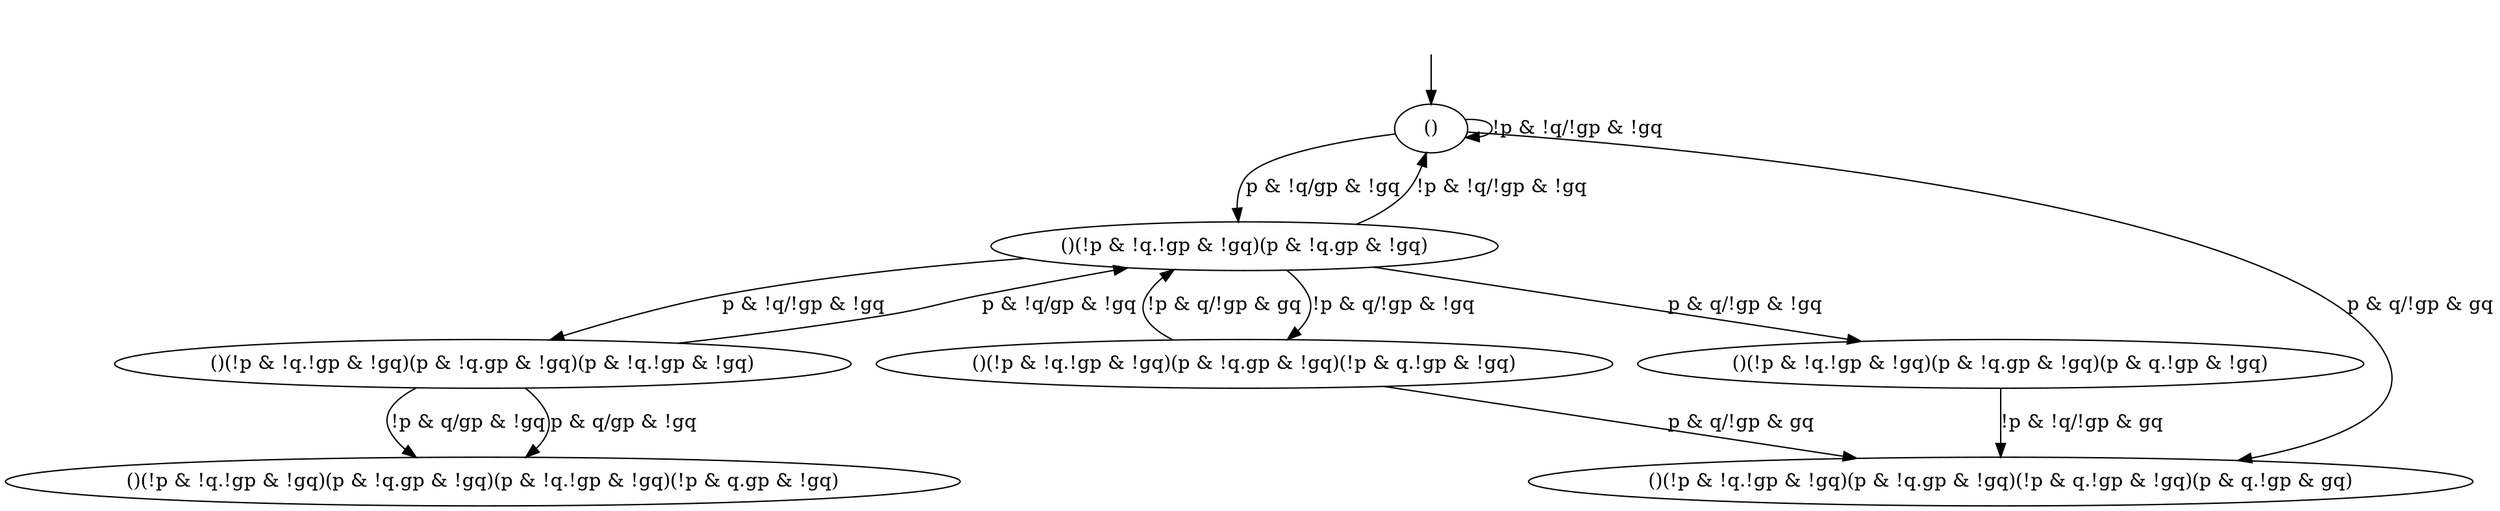 digraph "examples/ArbitersTwoProcess/example8premachine" {
"()" [label="()"];
"()(!p & !q.!gp & !gq)(p & !q.gp & !gq)" [label="()(!p & !q.!gp & !gq)(p & !q.gp & !gq)"];
"()(!p & !q.!gp & !gq)(p & !q.gp & !gq)(!p & q.!gp & !gq)" [label="()(!p & !q.!gp & !gq)(p & !q.gp & !gq)(!p & q.!gp & !gq)"];
"()(!p & !q.!gp & !gq)(p & !q.gp & !gq)(!p & q.!gp & !gq)(p & q.!gp & gq)" [label="()(!p & !q.!gp & !gq)(p & !q.gp & !gq)(!p & q.!gp & !gq)(p & q.!gp & gq)"];
"()(!p & !q.!gp & !gq)(p & !q.gp & !gq)(p & !q.!gp & !gq)" [label="()(!p & !q.!gp & !gq)(p & !q.gp & !gq)(p & !q.!gp & !gq)"];
"()(!p & !q.!gp & !gq)(p & !q.gp & !gq)(p & !q.!gp & !gq)(!p & q.gp & !gq)" [label="()(!p & !q.!gp & !gq)(p & !q.gp & !gq)(p & !q.!gp & !gq)(!p & q.gp & !gq)"];
"()(!p & !q.!gp & !gq)(p & !q.gp & !gq)(p & q.!gp & !gq)" [label="()(!p & !q.!gp & !gq)(p & !q.gp & !gq)(p & q.!gp & !gq)"];
"()" -> "()"  [label="!p & !q/!gp & !gq"];
"()" -> "()(!p & !q.!gp & !gq)(p & !q.gp & !gq)(!p & q.!gp & !gq)(p & q.!gp & gq)"  [label="p & q/!gp & gq"];
"()" -> "()(!p & !q.!gp & !gq)(p & !q.gp & !gq)"  [label="p & !q/gp & !gq"];
"()(!p & !q.!gp & !gq)(p & !q.gp & !gq)" -> "()"  [label="!p & !q/!gp & !gq"];
"()(!p & !q.!gp & !gq)(p & !q.gp & !gq)" -> "()(!p & !q.!gp & !gq)(p & !q.gp & !gq)(!p & q.!gp & !gq)"  [label="!p & q/!gp & !gq"];
"()(!p & !q.!gp & !gq)(p & !q.gp & !gq)" -> "()(!p & !q.!gp & !gq)(p & !q.gp & !gq)(p & !q.!gp & !gq)"  [label="p & !q/!gp & !gq"];
"()(!p & !q.!gp & !gq)(p & !q.gp & !gq)" -> "()(!p & !q.!gp & !gq)(p & !q.gp & !gq)(p & q.!gp & !gq)"  [label="p & q/!gp & !gq"];
"()(!p & !q.!gp & !gq)(p & !q.gp & !gq)(!p & q.!gp & !gq)" -> "()(!p & !q.!gp & !gq)(p & !q.gp & !gq)(!p & q.!gp & !gq)(p & q.!gp & gq)"  [label="p & q/!gp & gq"];
"()(!p & !q.!gp & !gq)(p & !q.gp & !gq)(!p & q.!gp & !gq)" -> "()(!p & !q.!gp & !gq)(p & !q.gp & !gq)"  [label="!p & q/!gp & gq"];
"()(!p & !q.!gp & !gq)(p & !q.gp & !gq)(p & !q.!gp & !gq)" -> "()(!p & !q.!gp & !gq)(p & !q.gp & !gq)(p & !q.!gp & !gq)(!p & q.gp & !gq)"  [label="!p & q/gp & !gq"];
"()(!p & !q.!gp & !gq)(p & !q.gp & !gq)(p & !q.!gp & !gq)" -> "()(!p & !q.!gp & !gq)(p & !q.gp & !gq)"  [label="p & !q/gp & !gq"];
"()(!p & !q.!gp & !gq)(p & !q.gp & !gq)(p & !q.!gp & !gq)" -> "()(!p & !q.!gp & !gq)(p & !q.gp & !gq)(p & !q.!gp & !gq)(!p & q.gp & !gq)"  [label="p & q/gp & !gq"];
"()(!p & !q.!gp & !gq)(p & !q.gp & !gq)(p & q.!gp & !gq)" -> "()(!p & !q.!gp & !gq)(p & !q.gp & !gq)(!p & q.!gp & !gq)(p & q.!gp & gq)"  [label="!p & !q/!gp & gq"];
__start0 [label="", shape=none];
__start0 -> "()"  [label=""];
}
